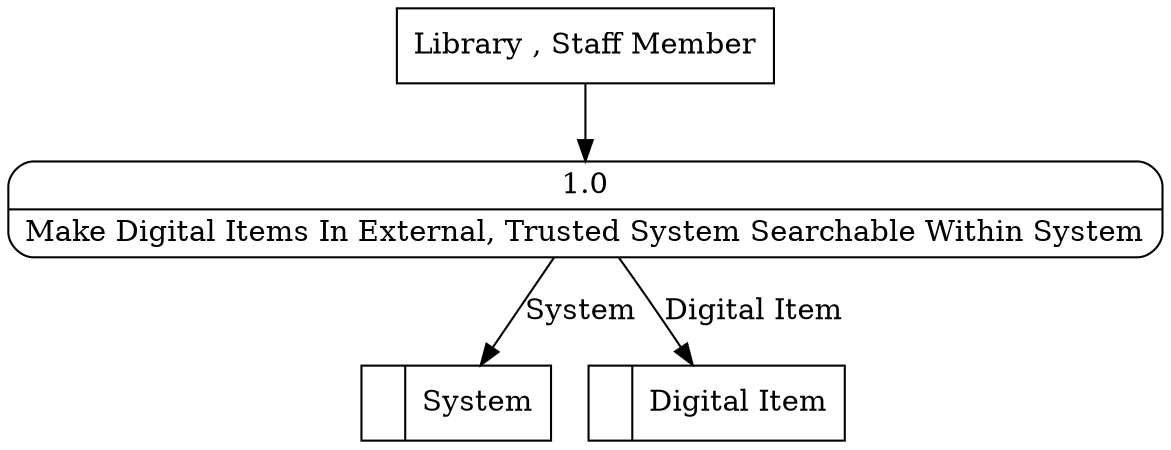 digraph dfd2{ 
node[shape=record]
200 [label="<f0>  |<f1> System " ];
201 [label="<f0>  |<f1> Digital Item " ];
202 [label="Library , Staff Member" shape=box];
203 [label="{<f0> 1.0|<f1> Make Digital Items In External, Trusted System Searchable Within System }" shape=Mrecord];
202 -> 203
203 -> 201 [label="Digital Item"]
203 -> 200 [label="System"]
}
